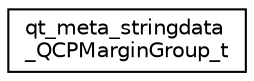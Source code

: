 digraph "Graphical Class Hierarchy"
{
  edge [fontname="Helvetica",fontsize="10",labelfontname="Helvetica",labelfontsize="10"];
  node [fontname="Helvetica",fontsize="10",shape=record];
  rankdir="LR";
  Node1 [label="qt_meta_stringdata\l_QCPMarginGroup_t",height=0.2,width=0.4,color="black", fillcolor="white", style="filled",URL="$structqt__meta__stringdata___q_c_p_margin_group__t.html"];
}
